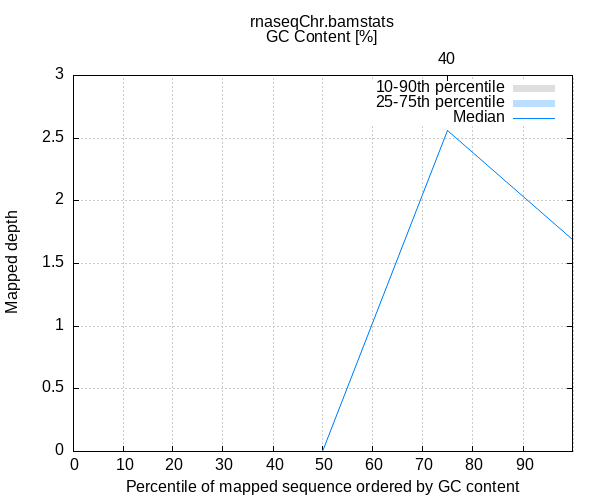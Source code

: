 
            set terminal png size 600,500 truecolor
            set output "rnaseqChr_stats/gc-depth.png"
            set grid xtics ytics y2tics back lc rgb "#cccccc"
            set ylabel "Mapped depth"
            set xlabel "Percentile of mapped sequence ordered by GC content"
            set x2label "GC Content [%]"
            set title "rnaseqChr.bamstats"
            set x2tics ("30" 75.000,"40" 75.000,"50" 100.000)
            set xtics nomirror
            set xrange [0.1:99.9]

            plot '-' using 1:2:3 with filledcurve lt 1 lc rgb "#dedede" t '10-90th percentile' , \
                 '-' using 1:2:3 with filledcurve lt 1 lc rgb "#bbdeff" t '25-75th percentile' , \
                 '-' using 1:2 with lines lc rgb "#0084ff" t 'Median'
        50.000	0.000	0.000
75.000	2.562	2.562
100.000	1.695	1.695
end
50.000	0.000	0.000
75.000	2.562	2.562
100.000	1.695	1.695
end
50.000	0.000
75.000	2.562
100.000	1.695
end
